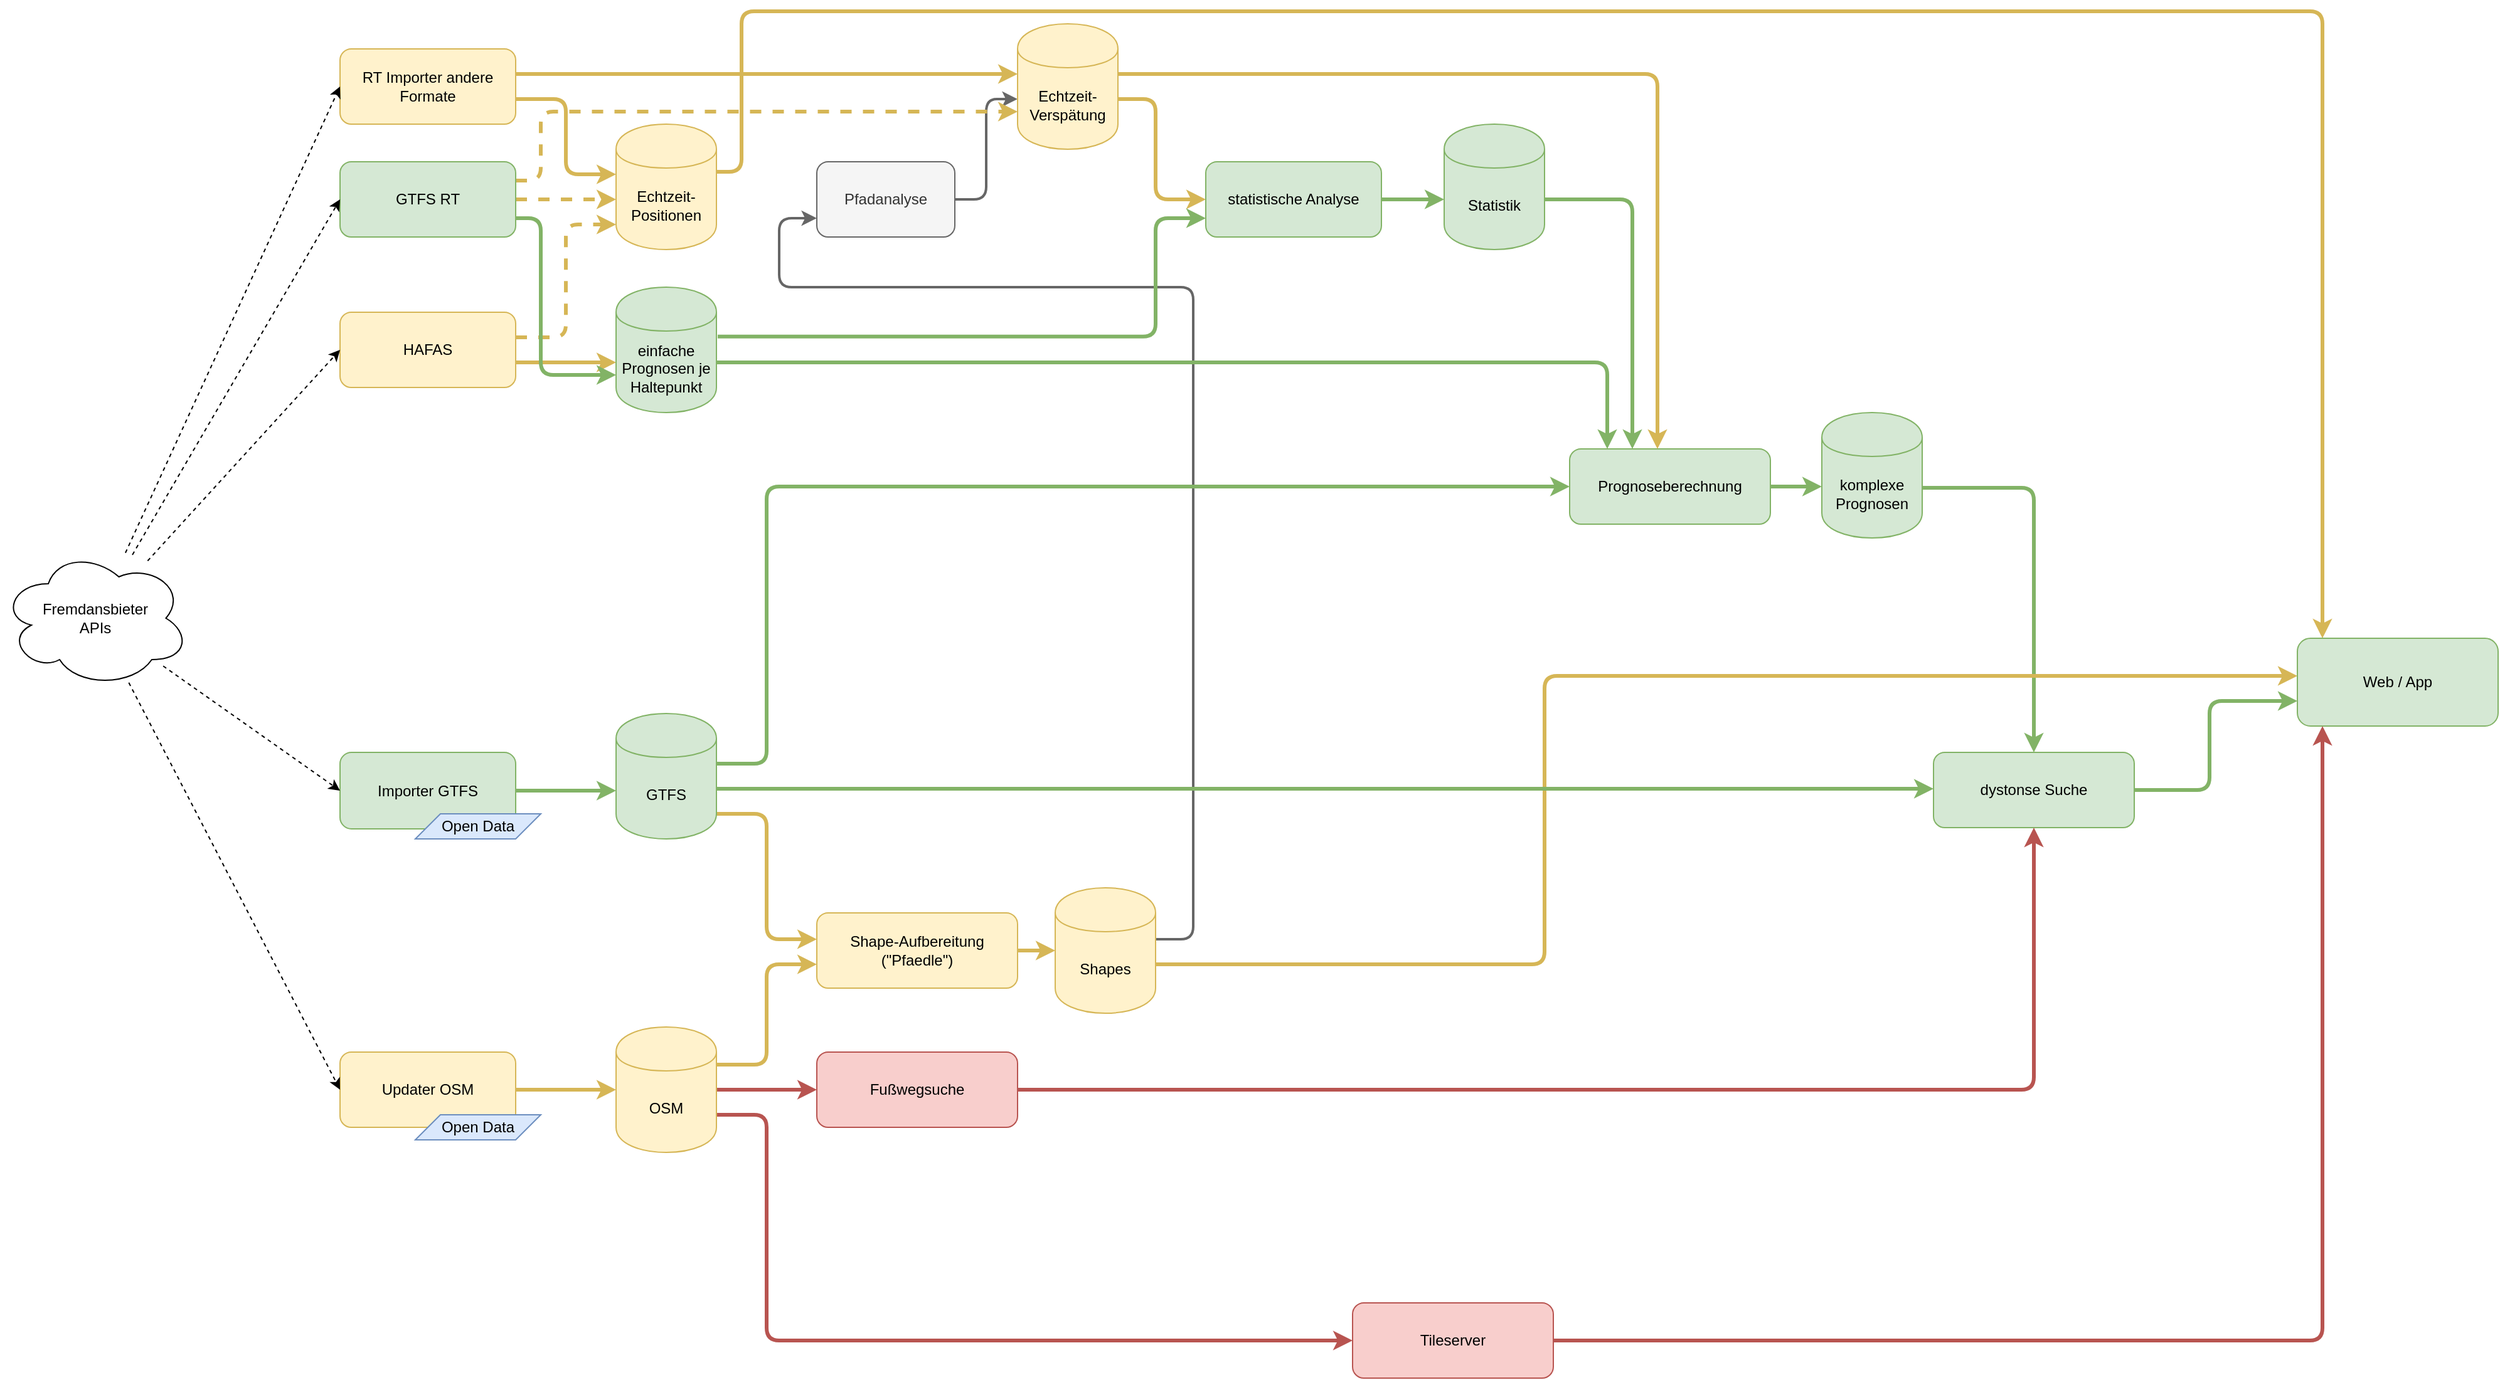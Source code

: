 <mxfile version="12.8.5" type="github">
  <diagram id="M5GpeyxZ1AtqUll_ueaS" name="Page-1">
    <mxGraphModel dx="2581" dy="1066" grid="1" gridSize="10" guides="1" tooltips="1" connect="1" arrows="1" fold="1" page="1" pageScale="1" pageWidth="827" pageHeight="1169" math="0" shadow="0">
      <root>
        <mxCell id="0" />
        <mxCell id="1" parent="0" />
        <mxCell id="zFXKELcJZDpzK-gdXODo-60" style="edgeStyle=orthogonalEdgeStyle;rounded=1;orthogonalLoop=1;jettySize=auto;html=1;strokeColor=#d6b656;fillColor=#fff2cc;strokeWidth=3;" parent="1" source="zFXKELcJZDpzK-gdXODo-2" target="zFXKELcJZDpzK-gdXODo-1" edge="1">
          <mxGeometry relative="1" as="geometry">
            <Array as="points">
              <mxPoint x="350" y="80" />
              <mxPoint x="350" y="140" />
            </Array>
          </mxGeometry>
        </mxCell>
        <mxCell id="zFXKELcJZDpzK-gdXODo-1" value="&lt;div&gt;Echtzeit-Positionen&lt;/div&gt;" style="shape=cylinder;whiteSpace=wrap;html=1;boundedLbl=1;backgroundOutline=1;fillColor=#fff2cc;strokeColor=#d6b656;" parent="1" vertex="1">
          <mxGeometry x="390" y="100" width="80" height="100" as="geometry" />
        </mxCell>
        <mxCell id="zFXKELcJZDpzK-gdXODo-58" style="edgeStyle=orthogonalEdgeStyle;rounded=1;orthogonalLoop=1;jettySize=auto;html=1;strokeColor=#d6b656;fillColor=#fff2cc;strokeWidth=3;" parent="1" source="zFXKELcJZDpzK-gdXODo-2" target="zFXKELcJZDpzK-gdXODo-34" edge="1">
          <mxGeometry relative="1" as="geometry">
            <mxPoint x="830" y="70" as="targetPoint" />
            <Array as="points">
              <mxPoint x="640" y="60" />
              <mxPoint x="640" y="60" />
            </Array>
          </mxGeometry>
        </mxCell>
        <mxCell id="zFXKELcJZDpzK-gdXODo-2" value="RT Importer andere Formate" style="rounded=1;whiteSpace=wrap;html=1;fillColor=#fff2cc;strokeColor=#d6b656;" parent="1" vertex="1">
          <mxGeometry x="170" y="40" width="140" height="60" as="geometry" />
        </mxCell>
        <mxCell id="zFXKELcJZDpzK-gdXODo-59" style="edgeStyle=orthogonalEdgeStyle;rounded=1;orthogonalLoop=1;jettySize=auto;html=1;strokeColor=#d6b656;fillColor=#fff2cc;strokeWidth=3;dashed=1;" parent="1" source="zFXKELcJZDpzK-gdXODo-3" target="zFXKELcJZDpzK-gdXODo-1" edge="1">
          <mxGeometry relative="1" as="geometry">
            <Array as="points">
              <mxPoint x="350" y="270" />
              <mxPoint x="350" y="180" />
            </Array>
          </mxGeometry>
        </mxCell>
        <mxCell id="zFXKELcJZDpzK-gdXODo-72" style="edgeStyle=orthogonalEdgeStyle;rounded=1;orthogonalLoop=1;jettySize=auto;html=1;strokeColor=#d6b656;strokeWidth=3;fillColor=#fff2cc;" parent="1" source="zFXKELcJZDpzK-gdXODo-3" target="zFXKELcJZDpzK-gdXODo-68" edge="1">
          <mxGeometry relative="1" as="geometry">
            <Array as="points">
              <mxPoint x="340" y="290" />
              <mxPoint x="340" y="290" />
            </Array>
          </mxGeometry>
        </mxCell>
        <mxCell id="zFXKELcJZDpzK-gdXODo-3" value="HAFAS" style="rounded=1;whiteSpace=wrap;html=1;fillColor=#fff2cc;strokeColor=#d6b656;" parent="1" vertex="1">
          <mxGeometry x="170" y="250" width="140" height="60" as="geometry" />
        </mxCell>
        <mxCell id="zFXKELcJZDpzK-gdXODo-57" style="edgeStyle=orthogonalEdgeStyle;rounded=1;orthogonalLoop=1;jettySize=auto;html=1;fillColor=#fff2cc;strokeColor=#d6b656;strokeWidth=3;dashed=1;" parent="1" source="zFXKELcJZDpzK-gdXODo-4" target="zFXKELcJZDpzK-gdXODo-1" edge="1">
          <mxGeometry relative="1" as="geometry">
            <Array as="points">
              <mxPoint x="330" y="160" />
              <mxPoint x="330" y="160" />
            </Array>
          </mxGeometry>
        </mxCell>
        <mxCell id="zFXKELcJZDpzK-gdXODo-12" style="rounded=1;orthogonalLoop=1;jettySize=auto;html=1;fillColor=#d5e8d4;strokeColor=#82b366;strokeWidth=3;edgeStyle=orthogonalEdgeStyle;" parent="1" source="zFXKELcJZDpzK-gdXODo-9" target="zFXKELcJZDpzK-gdXODo-11" edge="1">
          <mxGeometry relative="1" as="geometry">
            <Array as="points">
              <mxPoint x="1340" y="389" />
              <mxPoint x="1340" y="389" />
            </Array>
          </mxGeometry>
        </mxCell>
        <mxCell id="zFXKELcJZDpzK-gdXODo-9" value="Prognoseberechnung" style="rounded=1;whiteSpace=wrap;html=1;fillColor=#d5e8d4;strokeColor=#82b366;" parent="1" vertex="1">
          <mxGeometry x="1150" y="359" width="160" height="60" as="geometry" />
        </mxCell>
        <mxCell id="zFXKELcJZDpzK-gdXODo-38" style="edgeStyle=orthogonalEdgeStyle;rounded=1;orthogonalLoop=1;jettySize=auto;html=1;fillColor=#d5e8d4;strokeColor=#82b366;strokeWidth=3;" parent="1" source="zFXKELcJZDpzK-gdXODo-11" target="zFXKELcJZDpzK-gdXODo-37" edge="1">
          <mxGeometry relative="1" as="geometry">
            <Array as="points">
              <mxPoint x="1520" y="390" />
            </Array>
          </mxGeometry>
        </mxCell>
        <mxCell id="zFXKELcJZDpzK-gdXODo-11" value="&lt;div&gt;komplexe&lt;br&gt;&lt;/div&gt;&lt;div&gt;Prognosen&lt;/div&gt;" style="shape=cylinder;whiteSpace=wrap;html=1;boundedLbl=1;backgroundOutline=1;fillColor=#d5e8d4;strokeColor=#82b366;" parent="1" vertex="1">
          <mxGeometry x="1351" y="330" width="80" height="100" as="geometry" />
        </mxCell>
        <mxCell id="zFXKELcJZDpzK-gdXODo-15" style="edgeStyle=orthogonalEdgeStyle;rounded=1;orthogonalLoop=1;jettySize=auto;html=1;entryX=0;entryY=0.5;entryDx=0;entryDy=0;fillColor=#fff2cc;strokeColor=#d6b656;strokeWidth=3;" parent="1" source="zFXKELcJZDpzK-gdXODo-13" target="zFXKELcJZDpzK-gdXODo-14" edge="1">
          <mxGeometry relative="1" as="geometry" />
        </mxCell>
        <mxCell id="zFXKELcJZDpzK-gdXODo-13" value="Updater OSM" style="rounded=1;whiteSpace=wrap;html=1;fillColor=#fff2cc;strokeColor=#d6b656;" parent="1" vertex="1">
          <mxGeometry x="170" y="840" width="140" height="60" as="geometry" />
        </mxCell>
        <mxCell id="zFXKELcJZDpzK-gdXODo-17" style="rounded=1;orthogonalLoop=1;jettySize=auto;html=1;edgeStyle=orthogonalEdgeStyle;fillColor=#fff2cc;strokeColor=#d6b656;strokeWidth=3;" parent="1" source="zFXKELcJZDpzK-gdXODo-14" target="zFXKELcJZDpzK-gdXODo-16" edge="1">
          <mxGeometry relative="1" as="geometry">
            <mxPoint x="630" y="760" as="targetPoint" />
            <Array as="points">
              <mxPoint x="510" y="850" />
              <mxPoint x="510" y="770" />
            </Array>
          </mxGeometry>
        </mxCell>
        <mxCell id="zFXKELcJZDpzK-gdXODo-45" style="edgeStyle=orthogonalEdgeStyle;rounded=1;orthogonalLoop=1;jettySize=auto;html=1;fillColor=#f8cecc;strokeColor=#b85450;strokeWidth=3;" parent="1" source="zFXKELcJZDpzK-gdXODo-14" target="zFXKELcJZDpzK-gdXODo-44" edge="1">
          <mxGeometry relative="1" as="geometry">
            <Array as="points">
              <mxPoint x="510" y="890" />
              <mxPoint x="510" y="1070" />
            </Array>
          </mxGeometry>
        </mxCell>
        <mxCell id="zFXKELcJZDpzK-gdXODo-49" style="edgeStyle=orthogonalEdgeStyle;rounded=1;orthogonalLoop=1;jettySize=auto;html=1;fillColor=#f8cecc;strokeColor=#b85450;strokeWidth=3;" parent="1" source="zFXKELcJZDpzK-gdXODo-14" target="zFXKELcJZDpzK-gdXODo-48" edge="1">
          <mxGeometry relative="1" as="geometry">
            <Array as="points">
              <mxPoint x="490" y="870" />
              <mxPoint x="490" y="870" />
            </Array>
          </mxGeometry>
        </mxCell>
        <mxCell id="zFXKELcJZDpzK-gdXODo-14" value="&lt;div&gt;OSM&lt;/div&gt;" style="shape=cylinder;whiteSpace=wrap;html=1;boundedLbl=1;backgroundOutline=1;fillColor=#fff2cc;strokeColor=#d6b656;" parent="1" vertex="1">
          <mxGeometry x="390" y="820" width="80" height="100" as="geometry" />
        </mxCell>
        <mxCell id="zFXKELcJZDpzK-gdXODo-19" style="edgeStyle=orthogonalEdgeStyle;rounded=1;orthogonalLoop=1;jettySize=auto;html=1;entryX=0;entryY=0.5;entryDx=0;entryDy=0;fillColor=#fff2cc;strokeColor=#d6b656;strokeWidth=3;" parent="1" source="zFXKELcJZDpzK-gdXODo-16" target="zFXKELcJZDpzK-gdXODo-18" edge="1">
          <mxGeometry relative="1" as="geometry" />
        </mxCell>
        <mxCell id="zFXKELcJZDpzK-gdXODo-16" value="&lt;div&gt;Shape-Aufbereitung&lt;br&gt;&lt;/div&gt;&lt;div&gt;(&quot;Pfaedle&quot;)&lt;/div&gt;" style="rounded=1;whiteSpace=wrap;html=1;fillColor=#fff2cc;strokeColor=#d6b656;" parent="1" vertex="1">
          <mxGeometry x="550" y="729" width="160" height="60" as="geometry" />
        </mxCell>
        <mxCell id="zFXKELcJZDpzK-gdXODo-20" style="rounded=1;orthogonalLoop=1;jettySize=auto;html=1;entryX=0;entryY=0.75;entryDx=0;entryDy=0;edgeStyle=orthogonalEdgeStyle;fillColor=#f5f5f5;strokeColor=#666666;strokeWidth=2;" parent="1" source="zFXKELcJZDpzK-gdXODo-18" target="zFXKELcJZDpzK-gdXODo-26" edge="1">
          <mxGeometry relative="1" as="geometry">
            <Array as="points">
              <mxPoint x="850" y="750" />
              <mxPoint x="850" y="230" />
              <mxPoint x="520" y="230" />
              <mxPoint x="520" y="175" />
            </Array>
          </mxGeometry>
        </mxCell>
        <mxCell id="zFXKELcJZDpzK-gdXODo-42" style="edgeStyle=orthogonalEdgeStyle;rounded=1;orthogonalLoop=1;jettySize=auto;html=1;fillColor=#fff2cc;strokeColor=#d6b656;strokeWidth=3;" parent="1" source="zFXKELcJZDpzK-gdXODo-18" target="zFXKELcJZDpzK-gdXODo-40" edge="1">
          <mxGeometry relative="1" as="geometry">
            <mxPoint x="1560" y="550" as="targetPoint" />
            <Array as="points">
              <mxPoint x="1130" y="770" />
              <mxPoint x="1130" y="540" />
            </Array>
          </mxGeometry>
        </mxCell>
        <mxCell id="zFXKELcJZDpzK-gdXODo-18" value="Shapes" style="shape=cylinder;whiteSpace=wrap;html=1;boundedLbl=1;backgroundOutline=1;fillColor=#fff2cc;strokeColor=#d6b656;" parent="1" vertex="1">
          <mxGeometry x="740" y="709" width="80" height="100" as="geometry" />
        </mxCell>
        <mxCell id="zFXKELcJZDpzK-gdXODo-25" style="edgeStyle=orthogonalEdgeStyle;rounded=1;orthogonalLoop=1;jettySize=auto;html=1;fillColor=#d5e8d4;strokeColor=#82b366;strokeWidth=3;" parent="1" source="zFXKELcJZDpzK-gdXODo-21" target="zFXKELcJZDpzK-gdXODo-9" edge="1">
          <mxGeometry relative="1" as="geometry">
            <Array as="points">
              <mxPoint x="510" y="610" />
              <mxPoint x="510" y="389" />
            </Array>
          </mxGeometry>
        </mxCell>
        <mxCell id="zFXKELcJZDpzK-gdXODo-47" style="edgeStyle=orthogonalEdgeStyle;rounded=1;orthogonalLoop=1;jettySize=auto;html=1;fillColor=#fff2cc;strokeColor=#d6b656;strokeWidth=3;" parent="1" source="zFXKELcJZDpzK-gdXODo-21" target="zFXKELcJZDpzK-gdXODo-16" edge="1">
          <mxGeometry relative="1" as="geometry">
            <Array as="points">
              <mxPoint x="510" y="650" />
              <mxPoint x="510" y="750" />
            </Array>
          </mxGeometry>
        </mxCell>
        <mxCell id="zFXKELcJZDpzK-gdXODo-65" style="edgeStyle=orthogonalEdgeStyle;rounded=1;orthogonalLoop=1;jettySize=auto;html=1;strokeColor=#82b366;strokeWidth=3;fillColor=#d5e8d4;" parent="1" source="zFXKELcJZDpzK-gdXODo-21" target="zFXKELcJZDpzK-gdXODo-37" edge="1">
          <mxGeometry relative="1" as="geometry">
            <Array as="points">
              <mxPoint x="520" y="630" />
              <mxPoint x="520" y="630" />
            </Array>
          </mxGeometry>
        </mxCell>
        <mxCell id="zFXKELcJZDpzK-gdXODo-21" value="GTFS" style="shape=cylinder;whiteSpace=wrap;html=1;boundedLbl=1;backgroundOutline=1;fillColor=#d5e8d4;strokeColor=#82b366;" parent="1" vertex="1">
          <mxGeometry x="390" y="570" width="80" height="100" as="geometry" />
        </mxCell>
        <mxCell id="zFXKELcJZDpzK-gdXODo-23" style="edgeStyle=orthogonalEdgeStyle;rounded=1;orthogonalLoop=1;jettySize=auto;html=1;fillColor=#d5e8d4;strokeColor=#82b366;strokeWidth=3;" parent="1" source="zFXKELcJZDpzK-gdXODo-22" target="zFXKELcJZDpzK-gdXODo-21" edge="1">
          <mxGeometry relative="1" as="geometry">
            <mxPoint x="390" y="397" as="targetPoint" />
            <Array as="points">
              <mxPoint x="240" y="632" />
            </Array>
          </mxGeometry>
        </mxCell>
        <mxCell id="zFXKELcJZDpzK-gdXODo-22" value="Importer GTFS" style="rounded=1;whiteSpace=wrap;html=1;fillColor=#d5e8d4;strokeColor=#82b366;" parent="1" vertex="1">
          <mxGeometry x="170" y="601" width="140" height="61" as="geometry" />
        </mxCell>
        <mxCell id="zFXKELcJZDpzK-gdXODo-35" style="edgeStyle=orthogonalEdgeStyle;rounded=1;orthogonalLoop=1;jettySize=auto;html=1;fillColor=#f5f5f5;strokeColor=#666666;strokeWidth=2;" parent="1" source="zFXKELcJZDpzK-gdXODo-26" target="zFXKELcJZDpzK-gdXODo-34" edge="1">
          <mxGeometry relative="1" as="geometry">
            <Array as="points">
              <mxPoint x="685" y="160" />
              <mxPoint x="685" y="80" />
            </Array>
          </mxGeometry>
        </mxCell>
        <mxCell id="zFXKELcJZDpzK-gdXODo-26" value="&lt;div&gt;Pfadanalyse&lt;/div&gt;" style="rounded=1;whiteSpace=wrap;html=1;fillColor=#f5f5f5;strokeColor=#666666;fontColor=#333333;" parent="1" vertex="1">
          <mxGeometry x="550" y="130" width="110" height="60" as="geometry" />
        </mxCell>
        <mxCell id="zFXKELcJZDpzK-gdXODo-33" style="edgeStyle=orthogonalEdgeStyle;rounded=1;orthogonalLoop=1;jettySize=auto;html=1;fillColor=#d5e8d4;strokeColor=#82b366;strokeWidth=3;" parent="1" source="zFXKELcJZDpzK-gdXODo-31" target="zFXKELcJZDpzK-gdXODo-9" edge="1">
          <mxGeometry relative="1" as="geometry">
            <Array as="points">
              <mxPoint x="1200" y="160" />
            </Array>
          </mxGeometry>
        </mxCell>
        <mxCell id="zFXKELcJZDpzK-gdXODo-31" value="Statistik" style="shape=cylinder;whiteSpace=wrap;html=1;boundedLbl=1;backgroundOutline=1;fillColor=#d5e8d4;strokeColor=#82b366;" parent="1" vertex="1">
          <mxGeometry x="1050" y="100" width="80" height="100" as="geometry" />
        </mxCell>
        <mxCell id="zFXKELcJZDpzK-gdXODo-36" style="edgeStyle=orthogonalEdgeStyle;rounded=1;orthogonalLoop=1;jettySize=auto;html=1;fillColor=#fff2cc;strokeColor=#d6b656;strokeWidth=3;" parent="1" source="zFXKELcJZDpzK-gdXODo-34" target="zFXKELcJZDpzK-gdXODo-9" edge="1">
          <mxGeometry relative="1" as="geometry">
            <Array as="points">
              <mxPoint x="1220" y="60" />
            </Array>
          </mxGeometry>
        </mxCell>
        <mxCell id="zFXKELcJZDpzK-gdXODo-43" style="edgeStyle=orthogonalEdgeStyle;rounded=1;orthogonalLoop=1;jettySize=auto;html=1;fillColor=#fff2cc;strokeColor=#d6b656;strokeWidth=3;" parent="1" source="zFXKELcJZDpzK-gdXODo-1" target="zFXKELcJZDpzK-gdXODo-40" edge="1">
          <mxGeometry relative="1" as="geometry">
            <Array as="points">
              <mxPoint x="490" y="138" />
              <mxPoint x="490" y="10" />
              <mxPoint x="1750" y="10" />
            </Array>
          </mxGeometry>
        </mxCell>
        <mxCell id="zFXKELcJZDpzK-gdXODo-62" style="edgeStyle=orthogonalEdgeStyle;rounded=1;orthogonalLoop=1;jettySize=auto;html=1;strokeColor=#d6b656;fillColor=#fff2cc;strokeWidth=3;" parent="1" source="zFXKELcJZDpzK-gdXODo-34" target="zFXKELcJZDpzK-gdXODo-61" edge="1">
          <mxGeometry relative="1" as="geometry">
            <Array as="points">
              <mxPoint x="820" y="80" />
              <mxPoint x="820" y="160" />
            </Array>
          </mxGeometry>
        </mxCell>
        <mxCell id="zFXKELcJZDpzK-gdXODo-34" value="Echtzeit-Verspätung" style="shape=cylinder;whiteSpace=wrap;html=1;boundedLbl=1;backgroundOutline=1;fillColor=#fff2cc;strokeColor=#d6b656;" parent="1" vertex="1">
          <mxGeometry x="710" y="20" width="80" height="100" as="geometry" />
        </mxCell>
        <mxCell id="zFXKELcJZDpzK-gdXODo-51" style="edgeStyle=orthogonalEdgeStyle;rounded=1;orthogonalLoop=1;jettySize=auto;html=1;fillColor=#d5e8d4;strokeColor=#82b366;strokeWidth=3;" parent="1" source="zFXKELcJZDpzK-gdXODo-37" target="zFXKELcJZDpzK-gdXODo-40" edge="1">
          <mxGeometry relative="1" as="geometry">
            <Array as="points">
              <mxPoint x="1660" y="631" />
              <mxPoint x="1660" y="560" />
            </Array>
          </mxGeometry>
        </mxCell>
        <mxCell id="zFXKELcJZDpzK-gdXODo-37" value="&lt;div&gt;dystonse Suche&lt;/div&gt;" style="rounded=1;whiteSpace=wrap;html=1;fillColor=#d5e8d4;strokeColor=#82b366;" parent="1" vertex="1">
          <mxGeometry x="1440" y="601" width="160" height="60" as="geometry" />
        </mxCell>
        <mxCell id="zFXKELcJZDpzK-gdXODo-40" value="Web / App" style="rounded=1;whiteSpace=wrap;html=1;fillColor=#d5e8d4;strokeColor=#82b366;" parent="1" vertex="1">
          <mxGeometry x="1730" y="510" width="160" height="70" as="geometry" />
        </mxCell>
        <mxCell id="zFXKELcJZDpzK-gdXODo-46" style="edgeStyle=orthogonalEdgeStyle;rounded=1;orthogonalLoop=1;jettySize=auto;html=1;fillColor=#f8cecc;strokeColor=#b85450;strokeWidth=3;" parent="1" source="zFXKELcJZDpzK-gdXODo-44" target="zFXKELcJZDpzK-gdXODo-40" edge="1">
          <mxGeometry relative="1" as="geometry">
            <Array as="points">
              <mxPoint x="1750" y="1070" />
            </Array>
          </mxGeometry>
        </mxCell>
        <mxCell id="zFXKELcJZDpzK-gdXODo-44" value="&lt;div&gt;Tileserver&lt;/div&gt;" style="rounded=1;whiteSpace=wrap;html=1;fillColor=#f8cecc;strokeColor=#b85450;" parent="1" vertex="1">
          <mxGeometry x="977" y="1040" width="160" height="60" as="geometry" />
        </mxCell>
        <mxCell id="zFXKELcJZDpzK-gdXODo-50" style="edgeStyle=orthogonalEdgeStyle;rounded=1;orthogonalLoop=1;jettySize=auto;html=1;fillColor=#f8cecc;strokeColor=#b85450;strokeWidth=3;" parent="1" source="zFXKELcJZDpzK-gdXODo-48" target="zFXKELcJZDpzK-gdXODo-37" edge="1">
          <mxGeometry relative="1" as="geometry" />
        </mxCell>
        <mxCell id="zFXKELcJZDpzK-gdXODo-48" value="&lt;div&gt;Fußwegsuche&lt;/div&gt;" style="rounded=1;whiteSpace=wrap;html=1;fillColor=#f8cecc;strokeColor=#b85450;" parent="1" vertex="1">
          <mxGeometry x="550" y="840" width="160" height="60" as="geometry" />
        </mxCell>
        <mxCell id="zFXKELcJZDpzK-gdXODo-63" style="edgeStyle=orthogonalEdgeStyle;rounded=1;orthogonalLoop=1;jettySize=auto;html=1;strokeColor=#82b366;fillColor=#d5e8d4;strokeWidth=3;" parent="1" source="zFXKELcJZDpzK-gdXODo-61" target="zFXKELcJZDpzK-gdXODo-31" edge="1">
          <mxGeometry relative="1" as="geometry">
            <Array as="points">
              <mxPoint x="1040" y="160" />
              <mxPoint x="1040" y="160" />
            </Array>
          </mxGeometry>
        </mxCell>
        <mxCell id="zFXKELcJZDpzK-gdXODo-61" value="statistische Analyse" style="rounded=1;whiteSpace=wrap;html=1;fillColor=#d5e8d4;strokeColor=#82b366;" parent="1" vertex="1">
          <mxGeometry x="860" y="130" width="140" height="60" as="geometry" />
        </mxCell>
        <mxCell id="zFXKELcJZDpzK-gdXODo-70" style="edgeStyle=orthogonalEdgeStyle;rounded=1;orthogonalLoop=1;jettySize=auto;html=1;strokeColor=#82b366;strokeWidth=3;fillColor=#d5e8d4;" parent="1" source="zFXKELcJZDpzK-gdXODo-68" target="zFXKELcJZDpzK-gdXODo-9" edge="1">
          <mxGeometry relative="1" as="geometry">
            <Array as="points">
              <mxPoint x="1180" y="290" />
            </Array>
          </mxGeometry>
        </mxCell>
        <mxCell id="zFXKELcJZDpzK-gdXODo-68" value="&lt;div&gt;einfache Prognosen je Haltepunkt&lt;br&gt;&lt;/div&gt;" style="shape=cylinder;whiteSpace=wrap;html=1;boundedLbl=1;backgroundOutline=1;fillColor=#d5e8d4;strokeColor=#82b366;" parent="1" vertex="1">
          <mxGeometry x="390" y="230" width="80" height="100" as="geometry" />
        </mxCell>
        <mxCell id="zFXKELcJZDpzK-gdXODo-83" style="edgeStyle=orthogonalEdgeStyle;rounded=1;orthogonalLoop=1;jettySize=auto;html=1;strokeColor=#d6b656;strokeWidth=3;fillColor=#fff2cc;dashed=1;exitX=1;exitY=0.25;exitDx=0;exitDy=0;" parent="1" source="zFXKELcJZDpzK-gdXODo-4" target="zFXKELcJZDpzK-gdXODo-34" edge="1">
          <mxGeometry relative="1" as="geometry">
            <Array as="points">
              <mxPoint x="330" y="145" />
              <mxPoint x="330" y="90" />
            </Array>
          </mxGeometry>
        </mxCell>
        <mxCell id="zFXKELcJZDpzK-gdXODo-4" value="&lt;div&gt;GTFS RT&lt;/div&gt;" style="rounded=1;whiteSpace=wrap;html=1;fillColor=#d5e8d4;strokeColor=#82b366;" parent="1" vertex="1">
          <mxGeometry x="170" y="130" width="140" height="60" as="geometry" />
        </mxCell>
        <mxCell id="zFXKELcJZDpzK-gdXODo-74" style="rounded=1;orthogonalLoop=1;jettySize=auto;html=1;strokeColor=#000000;strokeWidth=1;dashed=1;entryX=0;entryY=0.5;entryDx=0;entryDy=0;" parent="1" source="zFXKELcJZDpzK-gdXODo-73" target="zFXKELcJZDpzK-gdXODo-2" edge="1">
          <mxGeometry relative="1" as="geometry" />
        </mxCell>
        <mxCell id="zFXKELcJZDpzK-gdXODo-75" style="rounded=1;orthogonalLoop=1;jettySize=auto;html=1;entryX=0;entryY=0.5;entryDx=0;entryDy=0;strokeColor=#000000;strokeWidth=1;dashed=1;" parent="1" source="zFXKELcJZDpzK-gdXODo-73" target="zFXKELcJZDpzK-gdXODo-4" edge="1">
          <mxGeometry relative="1" as="geometry" />
        </mxCell>
        <mxCell id="zFXKELcJZDpzK-gdXODo-76" style="rounded=1;orthogonalLoop=1;jettySize=auto;html=1;strokeColor=#000000;strokeWidth=1;dashed=1;entryX=0;entryY=0.5;entryDx=0;entryDy=0;" parent="1" source="zFXKELcJZDpzK-gdXODo-73" target="zFXKELcJZDpzK-gdXODo-3" edge="1">
          <mxGeometry relative="1" as="geometry" />
        </mxCell>
        <mxCell id="zFXKELcJZDpzK-gdXODo-77" style="rounded=1;orthogonalLoop=1;jettySize=auto;html=1;strokeColor=#000000;strokeWidth=1;dashed=1;entryX=0;entryY=0.5;entryDx=0;entryDy=0;" parent="1" source="zFXKELcJZDpzK-gdXODo-73" target="zFXKELcJZDpzK-gdXODo-22" edge="1">
          <mxGeometry relative="1" as="geometry" />
        </mxCell>
        <mxCell id="zFXKELcJZDpzK-gdXODo-78" style="rounded=1;orthogonalLoop=1;jettySize=auto;html=1;strokeColor=#000000;strokeWidth=1;dashed=1;entryX=0;entryY=0.5;entryDx=0;entryDy=0;" parent="1" source="zFXKELcJZDpzK-gdXODo-73" target="zFXKELcJZDpzK-gdXODo-13" edge="1">
          <mxGeometry relative="1" as="geometry" />
        </mxCell>
        <mxCell id="zFXKELcJZDpzK-gdXODo-73" value="&lt;div&gt;Fremdansbieter&lt;/div&gt;&lt;div&gt;APIs&lt;br&gt;&lt;/div&gt;" style="ellipse;shape=cloud;whiteSpace=wrap;html=1;" parent="1" vertex="1">
          <mxGeometry x="-100" y="439" width="150" height="110" as="geometry" />
        </mxCell>
        <mxCell id="zFXKELcJZDpzK-gdXODo-80" value="Open Data" style="shape=parallelogram;perimeter=parallelogramPerimeter;whiteSpace=wrap;html=1;fillColor=#dae8fc;strokeColor=#6c8ebf;" parent="1" vertex="1">
          <mxGeometry x="230" y="650" width="100" height="20" as="geometry" />
        </mxCell>
        <mxCell id="zFXKELcJZDpzK-gdXODo-81" value="Open Data" style="shape=parallelogram;perimeter=parallelogramPerimeter;whiteSpace=wrap;html=1;fillColor=#dae8fc;strokeColor=#6c8ebf;" parent="1" vertex="1">
          <mxGeometry x="230" y="890" width="100" height="20" as="geometry" />
        </mxCell>
        <mxCell id="5Ks1p3zj0-4vzDWT3mi7-2" style="edgeStyle=orthogonalEdgeStyle;rounded=1;orthogonalLoop=1;jettySize=auto;html=1;strokeColor=#82b366;fillColor=#d5e8d4;strokeWidth=3;exitX=1;exitY=0.75;exitDx=0;exitDy=0;entryX=0;entryY=0.7;entryDx=0;entryDy=0;" edge="1" parent="1" source="zFXKELcJZDpzK-gdXODo-4" target="zFXKELcJZDpzK-gdXODo-68">
          <mxGeometry relative="1" as="geometry">
            <Array as="points">
              <mxPoint x="330" y="175" />
              <mxPoint x="330" y="300" />
            </Array>
            <mxPoint x="310" y="350" as="sourcePoint" />
            <mxPoint x="390" y="410" as="targetPoint" />
          </mxGeometry>
        </mxCell>
        <mxCell id="5Ks1p3zj0-4vzDWT3mi7-4" style="edgeStyle=orthogonalEdgeStyle;rounded=1;orthogonalLoop=1;jettySize=auto;html=1;strokeColor=#82b366;fillColor=#d5e8d4;strokeWidth=3;exitX=1.013;exitY=0.394;exitDx=0;exitDy=0;exitPerimeter=0;entryX=0;entryY=0.75;entryDx=0;entryDy=0;" edge="1" parent="1" source="zFXKELcJZDpzK-gdXODo-68" target="zFXKELcJZDpzK-gdXODo-61">
          <mxGeometry relative="1" as="geometry">
            <Array as="points">
              <mxPoint x="820" y="269" />
              <mxPoint x="820" y="175" />
            </Array>
            <mxPoint x="565" y="250" as="sourcePoint" />
            <mxPoint x="780" y="160" as="targetPoint" />
          </mxGeometry>
        </mxCell>
      </root>
    </mxGraphModel>
  </diagram>
</mxfile>
